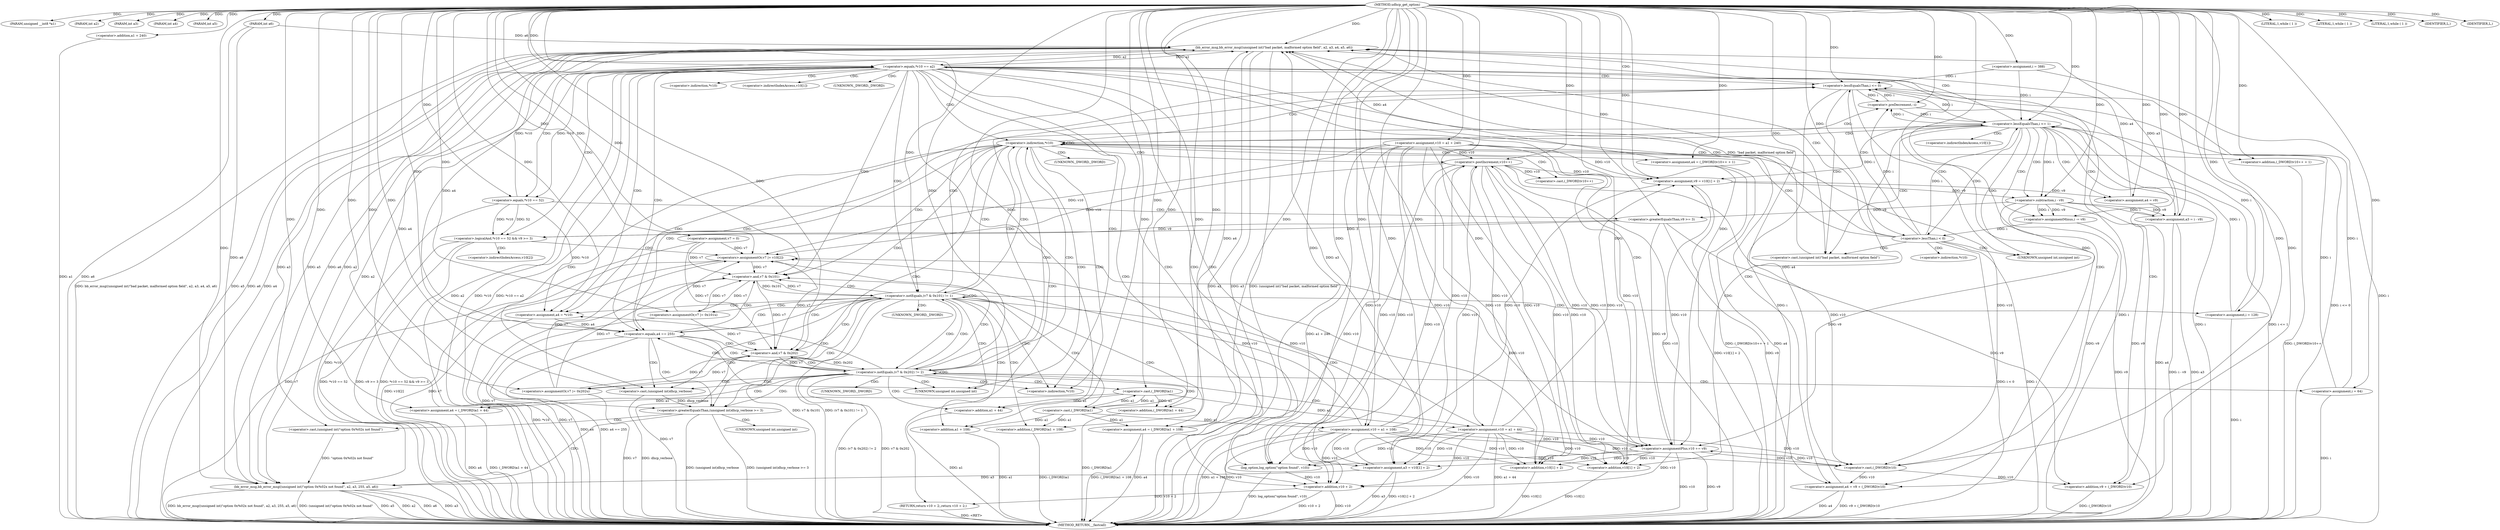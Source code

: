 digraph udhcp_get_option {  
"1000105" [label = "(METHOD,udhcp_get_option)" ]
"1000316" [label = "(METHOD_RETURN,__fastcall)" ]
"1000106" [label = "(PARAM,unsigned __int8 *a1)" ]
"1000107" [label = "(PARAM,int a2)" ]
"1000108" [label = "(PARAM,int a3)" ]
"1000109" [label = "(PARAM,int a4)" ]
"1000110" [label = "(PARAM,int a5)" ]
"1000111" [label = "(PARAM,int a6)" ]
"1000117" [label = "(<operator>.assignment,v7 = 0)" ]
"1000120" [label = "(<operator>.assignment,v10 = a1 + 240)" ]
"1000122" [label = "(<operator>.addition,a1 + 240)" ]
"1000126" [label = "(<operator>.assignment,i = 388)" ]
"1000129" [label = "(<operator>.assignment,i = 64)" ]
"1000134" [label = "(LITERAL,1,while ( 1 ))" ]
"1000137" [label = "(LITERAL,1,while ( 1 ))" ]
"1000140" [label = "(LITERAL,1,while ( 1 ))" ]
"1000143" [label = "(<operator>.lessEqualsThan,i <= 0)" ]
"1000148" [label = "(bb_error_msg,bb_error_msg((unsigned int)\"bad packet, malformed option field\", a2, a3, a4, a5, a6))" ]
"1000149" [label = "(<operator>.cast,(unsigned int)\"bad packet, malformed option field\")" ]
"1000157" [label = "(IDENTIFIER,L,)" ]
"1000162" [label = "(<operator>.preDecrement,--i)" ]
"1000164" [label = "(<operator>.assignment,a4 = (_DWORD)v10++ + 1)" ]
"1000166" [label = "(<operator>.addition,(_DWORD)v10++ + 1)" ]
"1000167" [label = "(<operator>.cast,(_DWORD)v10++)" ]
"1000169" [label = "(<operator>.postIncrement,v10++)" ]
"1000172" [label = "(<operator>.assignment,a4 = *v10)" ]
"1000177" [label = "(<operator>.equals,a4 == 255)" ]
"1000182" [label = "(<operator>.lessEqualsThan,i <= 1)" ]
"1000186" [label = "(<operator>.assignment,v9 = v10[1] + 2)" ]
"1000188" [label = "(<operator>.addition,v10[1] + 2)" ]
"1000193" [label = "(<operator>.assignment,a4 = v9)" ]
"1000196" [label = "(<operator>.assignment,a3 = i - v9)" ]
"1000198" [label = "(<operator>.subtraction,i - v9)" ]
"1000201" [label = "(<operator>.assignmentMinus,i -= v9)" ]
"1000205" [label = "(<operator>.lessThan,i < 0)" ]
"1000210" [label = "(<operator>.equals,*v10 == a2)" ]
"1000215" [label = "(log_option,log_option(\"option found\", v10))" ]
"1000218" [label = "(RETURN,return v10 + 2;,return v10 + 2;)" ]
"1000219" [label = "(<operator>.addition,v10 + 2)" ]
"1000223" [label = "(<operator>.logicalAnd,*v10 == 52 && v9 >= 3)" ]
"1000224" [label = "(<operator>.equals,*v10 == 52)" ]
"1000228" [label = "(<operator>.greaterEqualsThan,v9 >= 3)" ]
"1000231" [label = "(<operators>.assignmentOr,v7 |= v10[2])" ]
"1000236" [label = "(<operator>.assignment,a3 = v10[1] + 2)" ]
"1000238" [label = "(<operator>.addition,v10[1] + 2)" ]
"1000243" [label = "(<operator>.assignment,a4 = v9 + (_DWORD)v10)" ]
"1000245" [label = "(<operator>.addition,v9 + (_DWORD)v10)" ]
"1000247" [label = "(<operator>.cast,(_DWORD)v10)" ]
"1000250" [label = "(<operator>.assignmentPlus,v10 += v9)" ]
"1000254" [label = "(<operator>.notEquals,(v7 & 0x101) != 1)" ]
"1000255" [label = "(<operator>.and,v7 & 0x101)" ]
"1000260" [label = "(<operators>.assignmentOr,v7 |= 0x101u)" ]
"1000263" [label = "(<operator>.assignment,a4 = (_DWORD)a1 + 108)" ]
"1000265" [label = "(<operator>.addition,(_DWORD)a1 + 108)" ]
"1000266" [label = "(<operator>.cast,(_DWORD)a1)" ]
"1000270" [label = "(<operator>.assignment,v10 = a1 + 108)" ]
"1000272" [label = "(<operator>.addition,a1 + 108)" ]
"1000275" [label = "(<operator>.assignment,i = 128)" ]
"1000279" [label = "(<operator>.notEquals,(v7 & 0x202) != 2)" ]
"1000280" [label = "(<operator>.and,v7 & 0x202)" ]
"1000285" [label = "(<operators>.assignmentOr,v7 |= 0x202u)" ]
"1000288" [label = "(<operator>.assignment,a4 = (_DWORD)a1 + 44)" ]
"1000290" [label = "(<operator>.addition,(_DWORD)a1 + 44)" ]
"1000291" [label = "(<operator>.cast,(_DWORD)a1)" ]
"1000295" [label = "(<operator>.assignment,v10 = a1 + 44)" ]
"1000297" [label = "(<operator>.addition,a1 + 44)" ]
"1000301" [label = "(<operator>.greaterEqualsThan,(unsigned int)dhcp_verbose >= 3)" ]
"1000302" [label = "(<operator>.cast,(unsigned int)dhcp_verbose)" ]
"1000306" [label = "(bb_error_msg,bb_error_msg((unsigned int)\"option 0x%02x not found\", a2, a3, 255, a5, a6))" ]
"1000307" [label = "(<operator>.cast,(unsigned int)\"option 0x%02x not found\")" ]
"1000315" [label = "(IDENTIFIER,L,)" ]
"1000150" [label = "(UNKNOWN,unsigned int,unsigned int)" ]
"1000159" [label = "(<operator>.indirection,*v10)" ]
"1000168" [label = "(UNKNOWN,_DWORD,_DWORD)" ]
"1000174" [label = "(<operator>.indirection,*v10)" ]
"1000189" [label = "(<operator>.indirectIndexAccess,v10[1])" ]
"1000211" [label = "(<operator>.indirection,*v10)" ]
"1000225" [label = "(<operator>.indirection,*v10)" ]
"1000233" [label = "(<operator>.indirectIndexAccess,v10[2])" ]
"1000239" [label = "(<operator>.indirectIndexAccess,v10[1])" ]
"1000248" [label = "(UNKNOWN,_DWORD,_DWORD)" ]
"1000267" [label = "(UNKNOWN,_DWORD,_DWORD)" ]
"1000292" [label = "(UNKNOWN,_DWORD,_DWORD)" ]
"1000303" [label = "(UNKNOWN,unsigned int,unsigned int)" ]
"1000308" [label = "(UNKNOWN,unsigned int,unsigned int)" ]
  "1000301" -> "1000316"  [ label = "DDG: (unsigned int)dhcp_verbose >= 3"] 
  "1000302" -> "1000316"  [ label = "DDG: dhcp_verbose"] 
  "1000186" -> "1000316"  [ label = "DDG: v10[1] + 2"] 
  "1000263" -> "1000316"  [ label = "DDG: a4"] 
  "1000250" -> "1000316"  [ label = "DDG: v10"] 
  "1000288" -> "1000316"  [ label = "DDG: a4"] 
  "1000166" -> "1000316"  [ label = "DDG: (_DWORD)v10++"] 
  "1000143" -> "1000316"  [ label = "DDG: i"] 
  "1000193" -> "1000316"  [ label = "DDG: a4"] 
  "1000143" -> "1000316"  [ label = "DDG: i <= 0"] 
  "1000205" -> "1000316"  [ label = "DDG: i < 0"] 
  "1000201" -> "1000316"  [ label = "DDG: v9"] 
  "1000306" -> "1000316"  [ label = "DDG: (unsigned int)\"option 0x%02x not found\""] 
  "1000126" -> "1000316"  [ label = "DDG: i"] 
  "1000162" -> "1000316"  [ label = "DDG: i"] 
  "1000223" -> "1000316"  [ label = "DDG: *v10 == 52 && v9 >= 3"] 
  "1000188" -> "1000316"  [ label = "DDG: v10[1]"] 
  "1000238" -> "1000316"  [ label = "DDG: v10[1]"] 
  "1000164" -> "1000316"  [ label = "DDG: (_DWORD)v10++ + 1"] 
  "1000243" -> "1000316"  [ label = "DDG: a4"] 
  "1000172" -> "1000316"  [ label = "DDG: *v10"] 
  "1000231" -> "1000316"  [ label = "DDG: v10[2]"] 
  "1000120" -> "1000316"  [ label = "DDG: a1 + 240"] 
  "1000210" -> "1000316"  [ label = "DDG: a2"] 
  "1000117" -> "1000316"  [ label = "DDG: v7"] 
  "1000263" -> "1000316"  [ label = "DDG: (_DWORD)a1 + 108"] 
  "1000306" -> "1000316"  [ label = "DDG: a5"] 
  "1000177" -> "1000316"  [ label = "DDG: a4"] 
  "1000210" -> "1000316"  [ label = "DDG: *v10"] 
  "1000288" -> "1000316"  [ label = "DDG: (_DWORD)a1 + 44"] 
  "1000148" -> "1000316"  [ label = "DDG: a2"] 
  "1000120" -> "1000316"  [ label = "DDG: v10"] 
  "1000255" -> "1000316"  [ label = "DDG: v7"] 
  "1000219" -> "1000316"  [ label = "DDG: v10"] 
  "1000297" -> "1000316"  [ label = "DDG: a1"] 
  "1000129" -> "1000316"  [ label = "DDG: i"] 
  "1000295" -> "1000316"  [ label = "DDG: v10"] 
  "1000270" -> "1000316"  [ label = "DDG: a1 + 108"] 
  "1000265" -> "1000316"  [ label = "DDG: (_DWORD)a1"] 
  "1000148" -> "1000316"  [ label = "DDG: a3"] 
  "1000301" -> "1000316"  [ label = "DDG: (unsigned int)dhcp_verbose"] 
  "1000182" -> "1000316"  [ label = "DDG: i"] 
  "1000223" -> "1000316"  [ label = "DDG: *v10 == 52"] 
  "1000148" -> "1000316"  [ label = "DDG: (unsigned int)\"bad packet, malformed option field\""] 
  "1000182" -> "1000316"  [ label = "DDG: i <= 1"] 
  "1000306" -> "1000316"  [ label = "DDG: a2"] 
  "1000148" -> "1000316"  [ label = "DDG: bb_error_msg((unsigned int)\"bad packet, malformed option field\", a2, a3, a4, a5, a6)"] 
  "1000148" -> "1000316"  [ label = "DDG: a5"] 
  "1000245" -> "1000316"  [ label = "DDG: (_DWORD)v10"] 
  "1000215" -> "1000316"  [ label = "DDG: log_option(\"option found\", v10)"] 
  "1000236" -> "1000316"  [ label = "DDG: a3"] 
  "1000270" -> "1000316"  [ label = "DDG: v10"] 
  "1000231" -> "1000316"  [ label = "DDG: v7"] 
  "1000254" -> "1000316"  [ label = "DDG: v7 & 0x101"] 
  "1000279" -> "1000316"  [ label = "DDG: (v7 & 0x202) != 2"] 
  "1000306" -> "1000316"  [ label = "DDG: a6"] 
  "1000260" -> "1000316"  [ label = "DDG: v7"] 
  "1000169" -> "1000316"  [ label = "DDG: v10"] 
  "1000290" -> "1000316"  [ label = "DDG: (_DWORD)a1"] 
  "1000285" -> "1000316"  [ label = "DDG: v7"] 
  "1000250" -> "1000316"  [ label = "DDG: v9"] 
  "1000224" -> "1000316"  [ label = "DDG: *v10"] 
  "1000196" -> "1000316"  [ label = "DDG: i - v9"] 
  "1000306" -> "1000316"  [ label = "DDG: a3"] 
  "1000280" -> "1000316"  [ label = "DDG: v7"] 
  "1000279" -> "1000316"  [ label = "DDG: v7 & 0x202"] 
  "1000148" -> "1000316"  [ label = "DDG: a6"] 
  "1000306" -> "1000316"  [ label = "DDG: bb_error_msg((unsigned int)\"option 0x%02x not found\", a2, a3, 255, a5, a6)"] 
  "1000205" -> "1000316"  [ label = "DDG: i"] 
  "1000223" -> "1000316"  [ label = "DDG: v9 >= 3"] 
  "1000272" -> "1000316"  [ label = "DDG: a1"] 
  "1000177" -> "1000316"  [ label = "DDG: a4 == 255"] 
  "1000210" -> "1000316"  [ label = "DDG: *v10 == a2"] 
  "1000236" -> "1000316"  [ label = "DDG: v10[1] + 2"] 
  "1000254" -> "1000316"  [ label = "DDG: (v7 & 0x101) != 1"] 
  "1000111" -> "1000316"  [ label = "DDG: a6"] 
  "1000275" -> "1000316"  [ label = "DDG: i"] 
  "1000196" -> "1000316"  [ label = "DDG: a3"] 
  "1000295" -> "1000316"  [ label = "DDG: a1 + 44"] 
  "1000148" -> "1000316"  [ label = "DDG: a4"] 
  "1000243" -> "1000316"  [ label = "DDG: v9 + (_DWORD)v10"] 
  "1000122" -> "1000316"  [ label = "DDG: a1"] 
  "1000164" -> "1000316"  [ label = "DDG: a4"] 
  "1000219" -> "1000316"  [ label = "DDG: v10 + 2"] 
  "1000218" -> "1000316"  [ label = "DDG: <RET>"] 
  "1000105" -> "1000106"  [ label = "DDG: "] 
  "1000105" -> "1000107"  [ label = "DDG: "] 
  "1000105" -> "1000108"  [ label = "DDG: "] 
  "1000105" -> "1000109"  [ label = "DDG: "] 
  "1000105" -> "1000110"  [ label = "DDG: "] 
  "1000105" -> "1000111"  [ label = "DDG: "] 
  "1000105" -> "1000117"  [ label = "DDG: "] 
  "1000105" -> "1000120"  [ label = "DDG: "] 
  "1000105" -> "1000122"  [ label = "DDG: "] 
  "1000105" -> "1000126"  [ label = "DDG: "] 
  "1000105" -> "1000129"  [ label = "DDG: "] 
  "1000105" -> "1000134"  [ label = "DDG: "] 
  "1000105" -> "1000137"  [ label = "DDG: "] 
  "1000105" -> "1000140"  [ label = "DDG: "] 
  "1000129" -> "1000143"  [ label = "DDG: i"] 
  "1000205" -> "1000143"  [ label = "DDG: i"] 
  "1000275" -> "1000143"  [ label = "DDG: i"] 
  "1000126" -> "1000143"  [ label = "DDG: i"] 
  "1000162" -> "1000143"  [ label = "DDG: i"] 
  "1000105" -> "1000143"  [ label = "DDG: "] 
  "1000149" -> "1000148"  [ label = "DDG: \"bad packet, malformed option field\""] 
  "1000105" -> "1000149"  [ label = "DDG: "] 
  "1000210" -> "1000148"  [ label = "DDG: a2"] 
  "1000105" -> "1000148"  [ label = "DDG: "] 
  "1000236" -> "1000148"  [ label = "DDG: a3"] 
  "1000196" -> "1000148"  [ label = "DDG: a3"] 
  "1000288" -> "1000148"  [ label = "DDG: a4"] 
  "1000193" -> "1000148"  [ label = "DDG: a4"] 
  "1000243" -> "1000148"  [ label = "DDG: a4"] 
  "1000177" -> "1000148"  [ label = "DDG: a4"] 
  "1000263" -> "1000148"  [ label = "DDG: a4"] 
  "1000164" -> "1000148"  [ label = "DDG: a4"] 
  "1000111" -> "1000148"  [ label = "DDG: a6"] 
  "1000105" -> "1000157"  [ label = "DDG: "] 
  "1000143" -> "1000162"  [ label = "DDG: i"] 
  "1000182" -> "1000162"  [ label = "DDG: i"] 
  "1000205" -> "1000162"  [ label = "DDG: i"] 
  "1000105" -> "1000162"  [ label = "DDG: "] 
  "1000105" -> "1000164"  [ label = "DDG: "] 
  "1000169" -> "1000167"  [ label = "DDG: v10"] 
  "1000120" -> "1000169"  [ label = "DDG: v10"] 
  "1000295" -> "1000169"  [ label = "DDG: v10"] 
  "1000270" -> "1000169"  [ label = "DDG: v10"] 
  "1000250" -> "1000169"  [ label = "DDG: v10"] 
  "1000105" -> "1000169"  [ label = "DDG: "] 
  "1000105" -> "1000166"  [ label = "DDG: "] 
  "1000224" -> "1000172"  [ label = "DDG: *v10"] 
  "1000105" -> "1000172"  [ label = "DDG: "] 
  "1000172" -> "1000177"  [ label = "DDG: a4"] 
  "1000105" -> "1000177"  [ label = "DDG: "] 
  "1000143" -> "1000182"  [ label = "DDG: i"] 
  "1000129" -> "1000182"  [ label = "DDG: i"] 
  "1000205" -> "1000182"  [ label = "DDG: i"] 
  "1000275" -> "1000182"  [ label = "DDG: i"] 
  "1000126" -> "1000182"  [ label = "DDG: i"] 
  "1000162" -> "1000182"  [ label = "DDG: i"] 
  "1000105" -> "1000182"  [ label = "DDG: "] 
  "1000120" -> "1000186"  [ label = "DDG: v10"] 
  "1000295" -> "1000186"  [ label = "DDG: v10"] 
  "1000270" -> "1000186"  [ label = "DDG: v10"] 
  "1000169" -> "1000186"  [ label = "DDG: v10"] 
  "1000250" -> "1000186"  [ label = "DDG: v10"] 
  "1000105" -> "1000186"  [ label = "DDG: "] 
  "1000120" -> "1000188"  [ label = "DDG: v10"] 
  "1000295" -> "1000188"  [ label = "DDG: v10"] 
  "1000270" -> "1000188"  [ label = "DDG: v10"] 
  "1000169" -> "1000188"  [ label = "DDG: v10"] 
  "1000250" -> "1000188"  [ label = "DDG: v10"] 
  "1000105" -> "1000188"  [ label = "DDG: "] 
  "1000186" -> "1000193"  [ label = "DDG: v9"] 
  "1000105" -> "1000193"  [ label = "DDG: "] 
  "1000198" -> "1000196"  [ label = "DDG: i"] 
  "1000198" -> "1000196"  [ label = "DDG: v9"] 
  "1000105" -> "1000196"  [ label = "DDG: "] 
  "1000182" -> "1000198"  [ label = "DDG: i"] 
  "1000105" -> "1000198"  [ label = "DDG: "] 
  "1000186" -> "1000198"  [ label = "DDG: v9"] 
  "1000198" -> "1000201"  [ label = "DDG: v9"] 
  "1000105" -> "1000201"  [ label = "DDG: "] 
  "1000198" -> "1000201"  [ label = "DDG: i"] 
  "1000201" -> "1000205"  [ label = "DDG: i"] 
  "1000105" -> "1000205"  [ label = "DDG: "] 
  "1000224" -> "1000210"  [ label = "DDG: *v10"] 
  "1000148" -> "1000210"  [ label = "DDG: a2"] 
  "1000105" -> "1000210"  [ label = "DDG: "] 
  "1000105" -> "1000215"  [ label = "DDG: "] 
  "1000120" -> "1000215"  [ label = "DDG: v10"] 
  "1000295" -> "1000215"  [ label = "DDG: v10"] 
  "1000270" -> "1000215"  [ label = "DDG: v10"] 
  "1000169" -> "1000215"  [ label = "DDG: v10"] 
  "1000250" -> "1000215"  [ label = "DDG: v10"] 
  "1000219" -> "1000218"  [ label = "DDG: v10 + 2"] 
  "1000215" -> "1000219"  [ label = "DDG: v10"] 
  "1000105" -> "1000219"  [ label = "DDG: "] 
  "1000120" -> "1000219"  [ label = "DDG: v10"] 
  "1000295" -> "1000219"  [ label = "DDG: v10"] 
  "1000270" -> "1000219"  [ label = "DDG: v10"] 
  "1000169" -> "1000219"  [ label = "DDG: v10"] 
  "1000250" -> "1000219"  [ label = "DDG: v10"] 
  "1000224" -> "1000223"  [ label = "DDG: *v10"] 
  "1000224" -> "1000223"  [ label = "DDG: 52"] 
  "1000210" -> "1000224"  [ label = "DDG: *v10"] 
  "1000105" -> "1000224"  [ label = "DDG: "] 
  "1000228" -> "1000223"  [ label = "DDG: v9"] 
  "1000228" -> "1000223"  [ label = "DDG: 3"] 
  "1000105" -> "1000228"  [ label = "DDG: "] 
  "1000198" -> "1000228"  [ label = "DDG: v9"] 
  "1000120" -> "1000231"  [ label = "DDG: v10"] 
  "1000295" -> "1000231"  [ label = "DDG: v10"] 
  "1000270" -> "1000231"  [ label = "DDG: v10"] 
  "1000169" -> "1000231"  [ label = "DDG: v10"] 
  "1000250" -> "1000231"  [ label = "DDG: v10"] 
  "1000117" -> "1000231"  [ label = "DDG: v7"] 
  "1000260" -> "1000231"  [ label = "DDG: v7"] 
  "1000285" -> "1000231"  [ label = "DDG: v7"] 
  "1000105" -> "1000231"  [ label = "DDG: "] 
  "1000120" -> "1000236"  [ label = "DDG: v10"] 
  "1000295" -> "1000236"  [ label = "DDG: v10"] 
  "1000270" -> "1000236"  [ label = "DDG: v10"] 
  "1000169" -> "1000236"  [ label = "DDG: v10"] 
  "1000250" -> "1000236"  [ label = "DDG: v10"] 
  "1000105" -> "1000236"  [ label = "DDG: "] 
  "1000120" -> "1000238"  [ label = "DDG: v10"] 
  "1000295" -> "1000238"  [ label = "DDG: v10"] 
  "1000270" -> "1000238"  [ label = "DDG: v10"] 
  "1000169" -> "1000238"  [ label = "DDG: v10"] 
  "1000250" -> "1000238"  [ label = "DDG: v10"] 
  "1000105" -> "1000238"  [ label = "DDG: "] 
  "1000228" -> "1000243"  [ label = "DDG: v9"] 
  "1000105" -> "1000243"  [ label = "DDG: "] 
  "1000198" -> "1000243"  [ label = "DDG: v9"] 
  "1000247" -> "1000243"  [ label = "DDG: v10"] 
  "1000228" -> "1000245"  [ label = "DDG: v9"] 
  "1000105" -> "1000245"  [ label = "DDG: "] 
  "1000198" -> "1000245"  [ label = "DDG: v9"] 
  "1000247" -> "1000245"  [ label = "DDG: v10"] 
  "1000120" -> "1000247"  [ label = "DDG: v10"] 
  "1000295" -> "1000247"  [ label = "DDG: v10"] 
  "1000270" -> "1000247"  [ label = "DDG: v10"] 
  "1000169" -> "1000247"  [ label = "DDG: v10"] 
  "1000250" -> "1000247"  [ label = "DDG: v10"] 
  "1000105" -> "1000247"  [ label = "DDG: "] 
  "1000105" -> "1000250"  [ label = "DDG: "] 
  "1000228" -> "1000250"  [ label = "DDG: v9"] 
  "1000198" -> "1000250"  [ label = "DDG: v9"] 
  "1000247" -> "1000250"  [ label = "DDG: v10"] 
  "1000120" -> "1000250"  [ label = "DDG: v10"] 
  "1000295" -> "1000250"  [ label = "DDG: v10"] 
  "1000270" -> "1000250"  [ label = "DDG: v10"] 
  "1000169" -> "1000250"  [ label = "DDG: v10"] 
  "1000255" -> "1000254"  [ label = "DDG: v7"] 
  "1000255" -> "1000254"  [ label = "DDG: 0x101"] 
  "1000117" -> "1000255"  [ label = "DDG: v7"] 
  "1000231" -> "1000255"  [ label = "DDG: v7"] 
  "1000260" -> "1000255"  [ label = "DDG: v7"] 
  "1000285" -> "1000255"  [ label = "DDG: v7"] 
  "1000105" -> "1000255"  [ label = "DDG: "] 
  "1000105" -> "1000254"  [ label = "DDG: "] 
  "1000105" -> "1000260"  [ label = "DDG: "] 
  "1000255" -> "1000260"  [ label = "DDG: v7"] 
  "1000266" -> "1000263"  [ label = "DDG: a1"] 
  "1000105" -> "1000263"  [ label = "DDG: "] 
  "1000266" -> "1000265"  [ label = "DDG: a1"] 
  "1000105" -> "1000266"  [ label = "DDG: "] 
  "1000291" -> "1000266"  [ label = "DDG: a1"] 
  "1000105" -> "1000265"  [ label = "DDG: "] 
  "1000266" -> "1000270"  [ label = "DDG: a1"] 
  "1000105" -> "1000270"  [ label = "DDG: "] 
  "1000266" -> "1000272"  [ label = "DDG: a1"] 
  "1000105" -> "1000272"  [ label = "DDG: "] 
  "1000105" -> "1000275"  [ label = "DDG: "] 
  "1000280" -> "1000279"  [ label = "DDG: v7"] 
  "1000280" -> "1000279"  [ label = "DDG: 0x202"] 
  "1000117" -> "1000280"  [ label = "DDG: v7"] 
  "1000255" -> "1000280"  [ label = "DDG: v7"] 
  "1000231" -> "1000280"  [ label = "DDG: v7"] 
  "1000260" -> "1000280"  [ label = "DDG: v7"] 
  "1000285" -> "1000280"  [ label = "DDG: v7"] 
  "1000105" -> "1000280"  [ label = "DDG: "] 
  "1000105" -> "1000279"  [ label = "DDG: "] 
  "1000105" -> "1000285"  [ label = "DDG: "] 
  "1000280" -> "1000285"  [ label = "DDG: v7"] 
  "1000291" -> "1000288"  [ label = "DDG: a1"] 
  "1000105" -> "1000288"  [ label = "DDG: "] 
  "1000291" -> "1000290"  [ label = "DDG: a1"] 
  "1000105" -> "1000291"  [ label = "DDG: "] 
  "1000266" -> "1000291"  [ label = "DDG: a1"] 
  "1000105" -> "1000290"  [ label = "DDG: "] 
  "1000291" -> "1000295"  [ label = "DDG: a1"] 
  "1000105" -> "1000295"  [ label = "DDG: "] 
  "1000291" -> "1000297"  [ label = "DDG: a1"] 
  "1000105" -> "1000297"  [ label = "DDG: "] 
  "1000302" -> "1000301"  [ label = "DDG: dhcp_verbose"] 
  "1000105" -> "1000302"  [ label = "DDG: "] 
  "1000105" -> "1000301"  [ label = "DDG: "] 
  "1000307" -> "1000306"  [ label = "DDG: \"option 0x%02x not found\""] 
  "1000105" -> "1000307"  [ label = "DDG: "] 
  "1000210" -> "1000306"  [ label = "DDG: a2"] 
  "1000148" -> "1000306"  [ label = "DDG: a2"] 
  "1000105" -> "1000306"  [ label = "DDG: "] 
  "1000148" -> "1000306"  [ label = "DDG: a3"] 
  "1000236" -> "1000306"  [ label = "DDG: a3"] 
  "1000148" -> "1000306"  [ label = "DDG: a5"] 
  "1000148" -> "1000306"  [ label = "DDG: a6"] 
  "1000111" -> "1000306"  [ label = "DDG: a6"] 
  "1000105" -> "1000315"  [ label = "DDG: "] 
  "1000143" -> "1000150"  [ label = "CDG: "] 
  "1000143" -> "1000149"  [ label = "CDG: "] 
  "1000143" -> "1000148"  [ label = "CDG: "] 
  "1000159" -> "1000169"  [ label = "CDG: "] 
  "1000159" -> "1000168"  [ label = "CDG: "] 
  "1000159" -> "1000167"  [ label = "CDG: "] 
  "1000159" -> "1000166"  [ label = "CDG: "] 
  "1000159" -> "1000164"  [ label = "CDG: "] 
  "1000159" -> "1000162"  [ label = "CDG: "] 
  "1000159" -> "1000174"  [ label = "CDG: "] 
  "1000159" -> "1000172"  [ label = "CDG: "] 
  "1000159" -> "1000177"  [ label = "CDG: "] 
  "1000159" -> "1000255"  [ label = "CDG: "] 
  "1000159" -> "1000254"  [ label = "CDG: "] 
  "1000159" -> "1000280"  [ label = "CDG: "] 
  "1000159" -> "1000279"  [ label = "CDG: "] 
  "1000159" -> "1000303"  [ label = "CDG: "] 
  "1000159" -> "1000302"  [ label = "CDG: "] 
  "1000159" -> "1000301"  [ label = "CDG: "] 
  "1000159" -> "1000143"  [ label = "CDG: "] 
  "1000159" -> "1000159"  [ label = "CDG: "] 
  "1000177" -> "1000182"  [ label = "CDG: "] 
  "1000177" -> "1000255"  [ label = "CDG: "] 
  "1000177" -> "1000254"  [ label = "CDG: "] 
  "1000177" -> "1000280"  [ label = "CDG: "] 
  "1000177" -> "1000279"  [ label = "CDG: "] 
  "1000177" -> "1000303"  [ label = "CDG: "] 
  "1000177" -> "1000302"  [ label = "CDG: "] 
  "1000177" -> "1000301"  [ label = "CDG: "] 
  "1000182" -> "1000189"  [ label = "CDG: "] 
  "1000182" -> "1000188"  [ label = "CDG: "] 
  "1000182" -> "1000186"  [ label = "CDG: "] 
  "1000182" -> "1000205"  [ label = "CDG: "] 
  "1000182" -> "1000201"  [ label = "CDG: "] 
  "1000182" -> "1000198"  [ label = "CDG: "] 
  "1000182" -> "1000196"  [ label = "CDG: "] 
  "1000182" -> "1000193"  [ label = "CDG: "] 
  "1000182" -> "1000159"  [ label = "CDG: "] 
  "1000182" -> "1000150"  [ label = "CDG: "] 
  "1000182" -> "1000149"  [ label = "CDG: "] 
  "1000182" -> "1000148"  [ label = "CDG: "] 
  "1000205" -> "1000211"  [ label = "CDG: "] 
  "1000205" -> "1000210"  [ label = "CDG: "] 
  "1000205" -> "1000159"  [ label = "CDG: "] 
  "1000205" -> "1000150"  [ label = "CDG: "] 
  "1000205" -> "1000149"  [ label = "CDG: "] 
  "1000205" -> "1000148"  [ label = "CDG: "] 
  "1000210" -> "1000224"  [ label = "CDG: "] 
  "1000210" -> "1000223"  [ label = "CDG: "] 
  "1000210" -> "1000219"  [ label = "CDG: "] 
  "1000210" -> "1000218"  [ label = "CDG: "] 
  "1000210" -> "1000215"  [ label = "CDG: "] 
  "1000210" -> "1000239"  [ label = "CDG: "] 
  "1000210" -> "1000238"  [ label = "CDG: "] 
  "1000210" -> "1000236"  [ label = "CDG: "] 
  "1000210" -> "1000225"  [ label = "CDG: "] 
  "1000210" -> "1000250"  [ label = "CDG: "] 
  "1000210" -> "1000248"  [ label = "CDG: "] 
  "1000210" -> "1000247"  [ label = "CDG: "] 
  "1000210" -> "1000245"  [ label = "CDG: "] 
  "1000210" -> "1000243"  [ label = "CDG: "] 
  "1000210" -> "1000255"  [ label = "CDG: "] 
  "1000210" -> "1000254"  [ label = "CDG: "] 
  "1000210" -> "1000174"  [ label = "CDG: "] 
  "1000210" -> "1000172"  [ label = "CDG: "] 
  "1000210" -> "1000177"  [ label = "CDG: "] 
  "1000210" -> "1000143"  [ label = "CDG: "] 
  "1000210" -> "1000159"  [ label = "CDG: "] 
  "1000223" -> "1000233"  [ label = "CDG: "] 
  "1000223" -> "1000231"  [ label = "CDG: "] 
  "1000224" -> "1000228"  [ label = "CDG: "] 
  "1000254" -> "1000272"  [ label = "CDG: "] 
  "1000254" -> "1000270"  [ label = "CDG: "] 
  "1000254" -> "1000267"  [ label = "CDG: "] 
  "1000254" -> "1000266"  [ label = "CDG: "] 
  "1000254" -> "1000265"  [ label = "CDG: "] 
  "1000254" -> "1000263"  [ label = "CDG: "] 
  "1000254" -> "1000260"  [ label = "CDG: "] 
  "1000254" -> "1000275"  [ label = "CDG: "] 
  "1000254" -> "1000280"  [ label = "CDG: "] 
  "1000254" -> "1000279"  [ label = "CDG: "] 
  "1000254" -> "1000303"  [ label = "CDG: "] 
  "1000254" -> "1000302"  [ label = "CDG: "] 
  "1000254" -> "1000301"  [ label = "CDG: "] 
  "1000254" -> "1000255"  [ label = "CDG: "] 
  "1000254" -> "1000254"  [ label = "CDG: "] 
  "1000254" -> "1000174"  [ label = "CDG: "] 
  "1000254" -> "1000172"  [ label = "CDG: "] 
  "1000254" -> "1000177"  [ label = "CDG: "] 
  "1000254" -> "1000143"  [ label = "CDG: "] 
  "1000254" -> "1000159"  [ label = "CDG: "] 
  "1000279" -> "1000288"  [ label = "CDG: "] 
  "1000279" -> "1000285"  [ label = "CDG: "] 
  "1000279" -> "1000303"  [ label = "CDG: "] 
  "1000279" -> "1000302"  [ label = "CDG: "] 
  "1000279" -> "1000301"  [ label = "CDG: "] 
  "1000279" -> "1000297"  [ label = "CDG: "] 
  "1000279" -> "1000295"  [ label = "CDG: "] 
  "1000279" -> "1000292"  [ label = "CDG: "] 
  "1000279" -> "1000291"  [ label = "CDG: "] 
  "1000279" -> "1000290"  [ label = "CDG: "] 
  "1000279" -> "1000129"  [ label = "CDG: "] 
  "1000279" -> "1000280"  [ label = "CDG: "] 
  "1000279" -> "1000279"  [ label = "CDG: "] 
  "1000279" -> "1000255"  [ label = "CDG: "] 
  "1000279" -> "1000254"  [ label = "CDG: "] 
  "1000279" -> "1000174"  [ label = "CDG: "] 
  "1000279" -> "1000172"  [ label = "CDG: "] 
  "1000279" -> "1000177"  [ label = "CDG: "] 
  "1000279" -> "1000143"  [ label = "CDG: "] 
  "1000279" -> "1000159"  [ label = "CDG: "] 
  "1000301" -> "1000308"  [ label = "CDG: "] 
  "1000301" -> "1000307"  [ label = "CDG: "] 
  "1000301" -> "1000306"  [ label = "CDG: "] 
}
